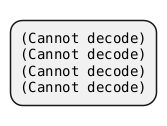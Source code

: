@startmindmap

*:<img:images/img_147.png>
<img:images/img_148.png>
<img:images/img_149.png>
<img:images/img_150.png>;
@endmindmap

